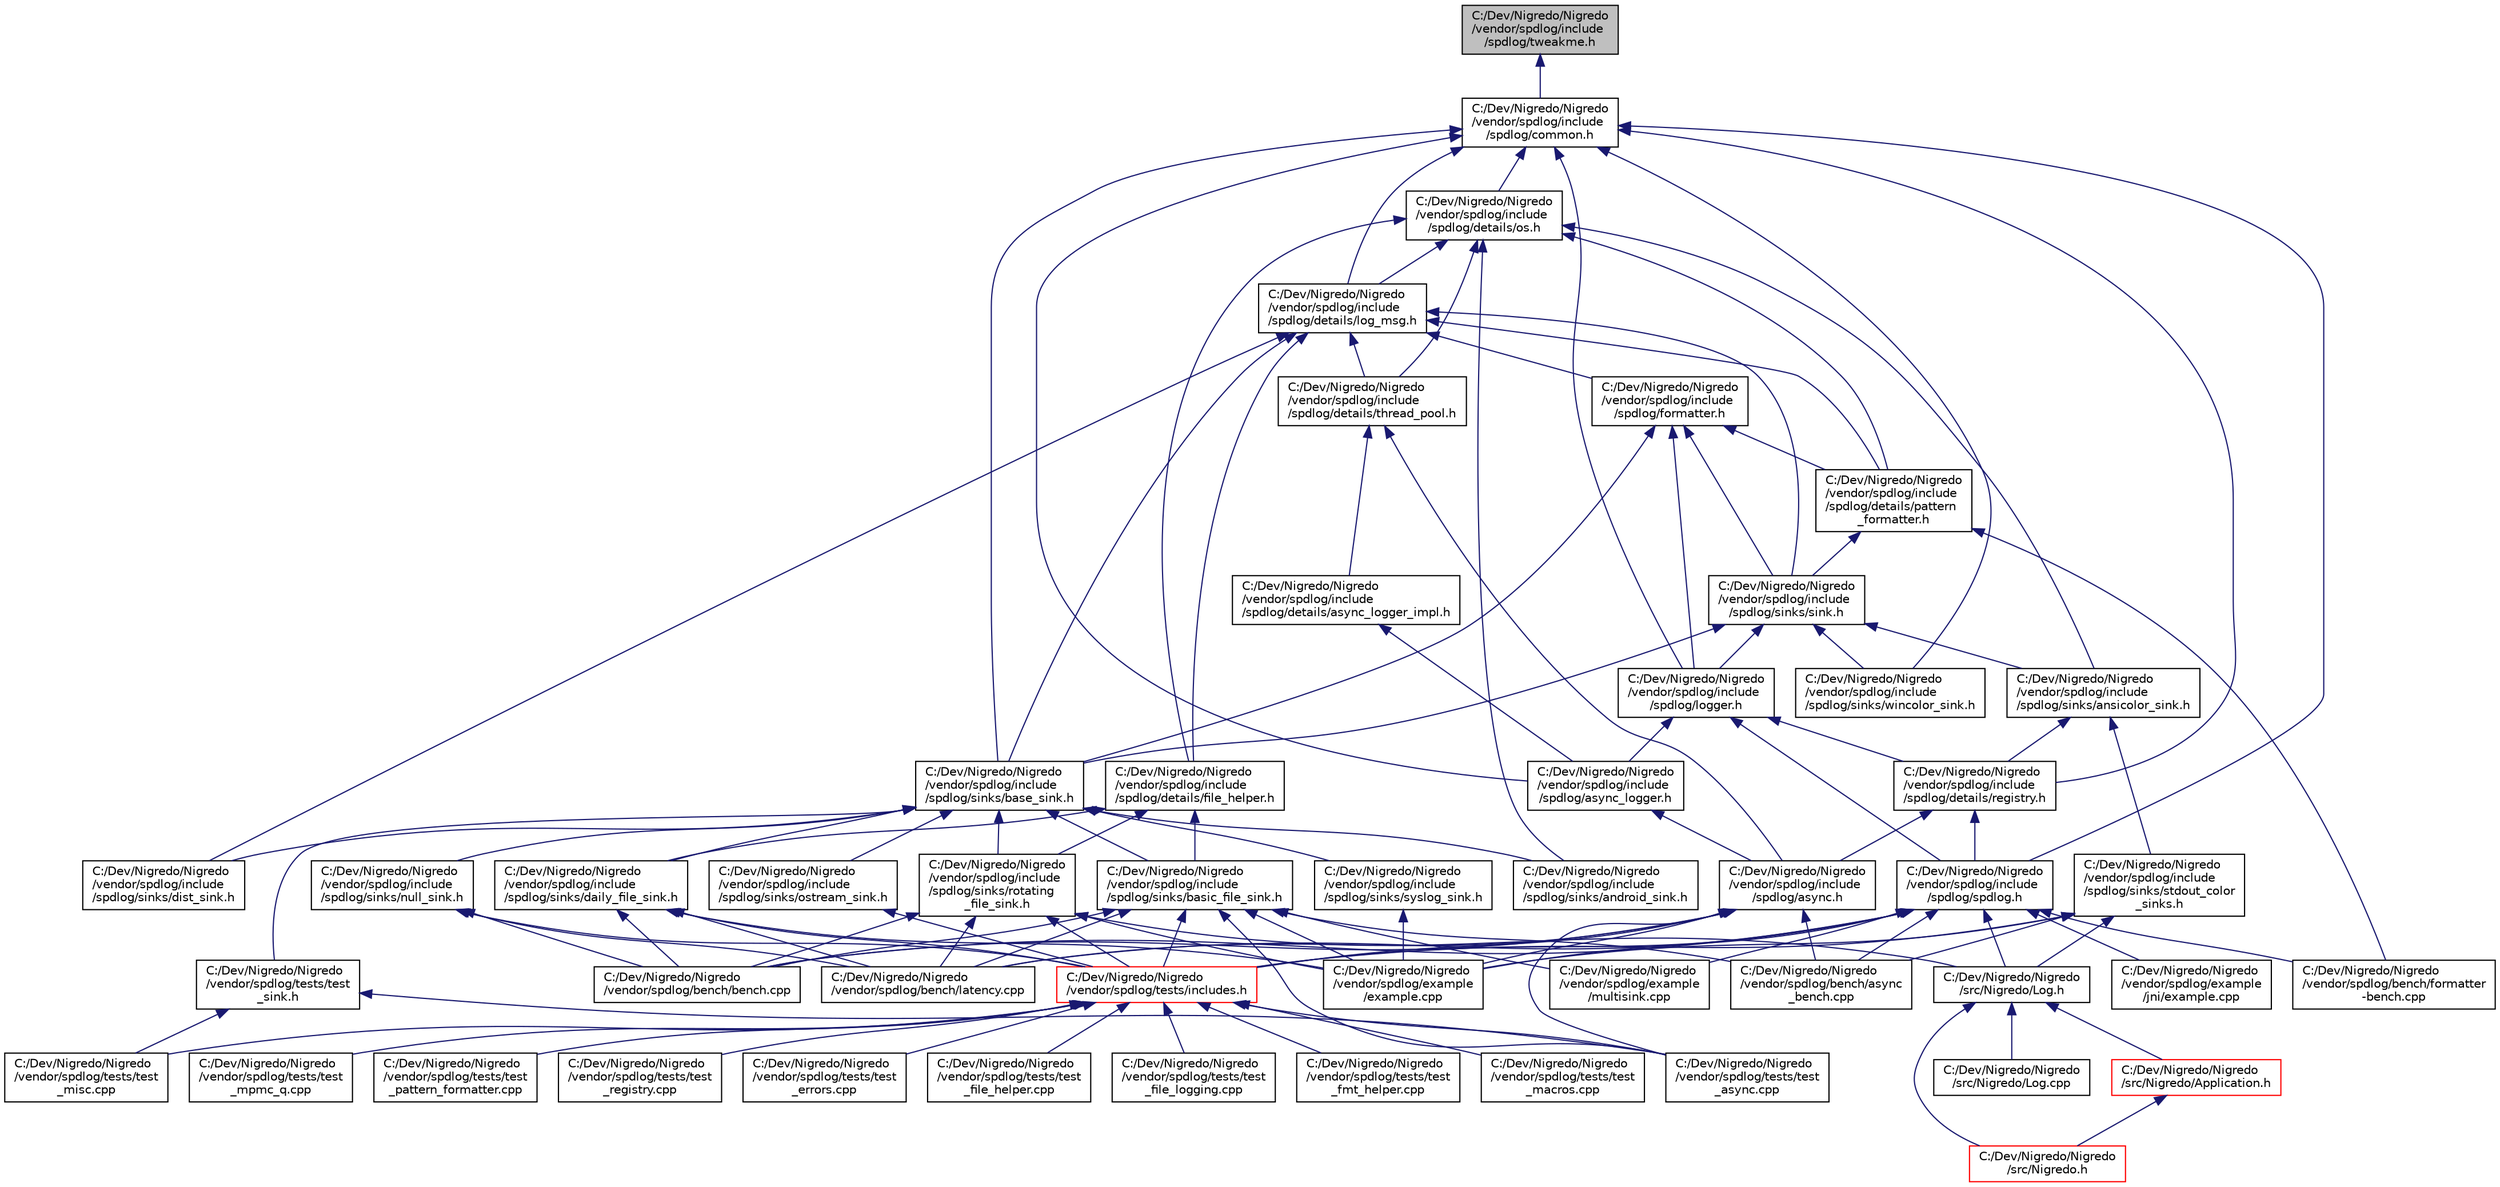 digraph "C:/Dev/Nigredo/Nigredo/vendor/spdlog/include/spdlog/tweakme.h"
{
  edge [fontname="Helvetica",fontsize="10",labelfontname="Helvetica",labelfontsize="10"];
  node [fontname="Helvetica",fontsize="10",shape=record];
  Node1 [label="C:/Dev/Nigredo/Nigredo\l/vendor/spdlog/include\l/spdlog/tweakme.h",height=0.2,width=0.4,color="black", fillcolor="grey75", style="filled" fontcolor="black"];
  Node1 -> Node2 [dir="back",color="midnightblue",fontsize="10",style="solid",fontname="Helvetica"];
  Node2 [label="C:/Dev/Nigredo/Nigredo\l/vendor/spdlog/include\l/spdlog/common.h",height=0.2,width=0.4,color="black", fillcolor="white", style="filled",URL="$common_8h.html"];
  Node2 -> Node3 [dir="back",color="midnightblue",fontsize="10",style="solid",fontname="Helvetica"];
  Node3 [label="C:/Dev/Nigredo/Nigredo\l/vendor/spdlog/include\l/spdlog/async_logger.h",height=0.2,width=0.4,color="black", fillcolor="white", style="filled",URL="$async__logger_8h.html"];
  Node3 -> Node4 [dir="back",color="midnightblue",fontsize="10",style="solid",fontname="Helvetica"];
  Node4 [label="C:/Dev/Nigredo/Nigredo\l/vendor/spdlog/include\l/spdlog/async.h",height=0.2,width=0.4,color="black", fillcolor="white", style="filled",URL="$async_8h.html"];
  Node4 -> Node5 [dir="back",color="midnightblue",fontsize="10",style="solid",fontname="Helvetica"];
  Node5 [label="C:/Dev/Nigredo/Nigredo\l/vendor/spdlog/bench/async\l_bench.cpp",height=0.2,width=0.4,color="black", fillcolor="white", style="filled",URL="$async__bench_8cpp.html"];
  Node4 -> Node6 [dir="back",color="midnightblue",fontsize="10",style="solid",fontname="Helvetica"];
  Node6 [label="C:/Dev/Nigredo/Nigredo\l/vendor/spdlog/bench/bench.cpp",height=0.2,width=0.4,color="black", fillcolor="white", style="filled",URL="$bench_8cpp.html"];
  Node4 -> Node7 [dir="back",color="midnightblue",fontsize="10",style="solid",fontname="Helvetica"];
  Node7 [label="C:/Dev/Nigredo/Nigredo\l/vendor/spdlog/bench/latency.cpp",height=0.2,width=0.4,color="black", fillcolor="white", style="filled",URL="$latency_8cpp.html"];
  Node4 -> Node8 [dir="back",color="midnightblue",fontsize="10",style="solid",fontname="Helvetica"];
  Node8 [label="C:/Dev/Nigredo/Nigredo\l/vendor/spdlog/example\l/example.cpp",height=0.2,width=0.4,color="black", fillcolor="white", style="filled",URL="$example_8cpp.html"];
  Node4 -> Node9 [dir="back",color="midnightblue",fontsize="10",style="solid",fontname="Helvetica"];
  Node9 [label="C:/Dev/Nigredo/Nigredo\l/vendor/spdlog/tests/includes.h",height=0.2,width=0.4,color="red", fillcolor="white", style="filled",URL="$includes_8h.html"];
  Node9 -> Node10 [dir="back",color="midnightblue",fontsize="10",style="solid",fontname="Helvetica"];
  Node10 [label="C:/Dev/Nigredo/Nigredo\l/vendor/spdlog/tests/test\l_async.cpp",height=0.2,width=0.4,color="black", fillcolor="white", style="filled",URL="$test__async_8cpp.html"];
  Node9 -> Node11 [dir="back",color="midnightblue",fontsize="10",style="solid",fontname="Helvetica"];
  Node11 [label="C:/Dev/Nigredo/Nigredo\l/vendor/spdlog/tests/test\l_errors.cpp",height=0.2,width=0.4,color="black", fillcolor="white", style="filled",URL="$test__errors_8cpp.html"];
  Node9 -> Node12 [dir="back",color="midnightblue",fontsize="10",style="solid",fontname="Helvetica"];
  Node12 [label="C:/Dev/Nigredo/Nigredo\l/vendor/spdlog/tests/test\l_file_helper.cpp",height=0.2,width=0.4,color="black", fillcolor="white", style="filled",URL="$test__file__helper_8cpp.html"];
  Node9 -> Node13 [dir="back",color="midnightblue",fontsize="10",style="solid",fontname="Helvetica"];
  Node13 [label="C:/Dev/Nigredo/Nigredo\l/vendor/spdlog/tests/test\l_file_logging.cpp",height=0.2,width=0.4,color="black", fillcolor="white", style="filled",URL="$test__file__logging_8cpp.html"];
  Node9 -> Node14 [dir="back",color="midnightblue",fontsize="10",style="solid",fontname="Helvetica"];
  Node14 [label="C:/Dev/Nigredo/Nigredo\l/vendor/spdlog/tests/test\l_fmt_helper.cpp",height=0.2,width=0.4,color="black", fillcolor="white", style="filled",URL="$test__fmt__helper_8cpp.html"];
  Node9 -> Node15 [dir="back",color="midnightblue",fontsize="10",style="solid",fontname="Helvetica"];
  Node15 [label="C:/Dev/Nigredo/Nigredo\l/vendor/spdlog/tests/test\l_macros.cpp",height=0.2,width=0.4,color="black", fillcolor="white", style="filled",URL="$test__macros_8cpp.html"];
  Node9 -> Node16 [dir="back",color="midnightblue",fontsize="10",style="solid",fontname="Helvetica"];
  Node16 [label="C:/Dev/Nigredo/Nigredo\l/vendor/spdlog/tests/test\l_misc.cpp",height=0.2,width=0.4,color="black", fillcolor="white", style="filled",URL="$test__misc_8cpp.html"];
  Node9 -> Node17 [dir="back",color="midnightblue",fontsize="10",style="solid",fontname="Helvetica"];
  Node17 [label="C:/Dev/Nigredo/Nigredo\l/vendor/spdlog/tests/test\l_mpmc_q.cpp",height=0.2,width=0.4,color="black", fillcolor="white", style="filled",URL="$test__mpmc__q_8cpp.html"];
  Node9 -> Node18 [dir="back",color="midnightblue",fontsize="10",style="solid",fontname="Helvetica"];
  Node18 [label="C:/Dev/Nigredo/Nigredo\l/vendor/spdlog/tests/test\l_pattern_formatter.cpp",height=0.2,width=0.4,color="black", fillcolor="white", style="filled",URL="$test__pattern__formatter_8cpp.html"];
  Node9 -> Node19 [dir="back",color="midnightblue",fontsize="10",style="solid",fontname="Helvetica"];
  Node19 [label="C:/Dev/Nigredo/Nigredo\l/vendor/spdlog/tests/test\l_registry.cpp",height=0.2,width=0.4,color="black", fillcolor="white", style="filled",URL="$test__registry_8cpp.html"];
  Node4 -> Node10 [dir="back",color="midnightblue",fontsize="10",style="solid",fontname="Helvetica"];
  Node2 -> Node20 [dir="back",color="midnightblue",fontsize="10",style="solid",fontname="Helvetica"];
  Node20 [label="C:/Dev/Nigredo/Nigredo\l/vendor/spdlog/include\l/spdlog/details/log_msg.h",height=0.2,width=0.4,color="black", fillcolor="white", style="filled",URL="$log__msg_8h.html"];
  Node20 -> Node21 [dir="back",color="midnightblue",fontsize="10",style="solid",fontname="Helvetica"];
  Node21 [label="C:/Dev/Nigredo/Nigredo\l/vendor/spdlog/include\l/spdlog/details/file_helper.h",height=0.2,width=0.4,color="black", fillcolor="white", style="filled",URL="$file__helper_8h.html"];
  Node21 -> Node22 [dir="back",color="midnightblue",fontsize="10",style="solid",fontname="Helvetica"];
  Node22 [label="C:/Dev/Nigredo/Nigredo\l/vendor/spdlog/include\l/spdlog/sinks/basic_file_sink.h",height=0.2,width=0.4,color="black", fillcolor="white", style="filled",URL="$basic__file__sink_8h.html"];
  Node22 -> Node5 [dir="back",color="midnightblue",fontsize="10",style="solid",fontname="Helvetica"];
  Node22 -> Node6 [dir="back",color="midnightblue",fontsize="10",style="solid",fontname="Helvetica"];
  Node22 -> Node7 [dir="back",color="midnightblue",fontsize="10",style="solid",fontname="Helvetica"];
  Node22 -> Node8 [dir="back",color="midnightblue",fontsize="10",style="solid",fontname="Helvetica"];
  Node22 -> Node23 [dir="back",color="midnightblue",fontsize="10",style="solid",fontname="Helvetica"];
  Node23 [label="C:/Dev/Nigredo/Nigredo\l/vendor/spdlog/example\l/multisink.cpp",height=0.2,width=0.4,color="black", fillcolor="white", style="filled",URL="$multisink_8cpp.html"];
  Node22 -> Node9 [dir="back",color="midnightblue",fontsize="10",style="solid",fontname="Helvetica"];
  Node22 -> Node10 [dir="back",color="midnightblue",fontsize="10",style="solid",fontname="Helvetica"];
  Node21 -> Node24 [dir="back",color="midnightblue",fontsize="10",style="solid",fontname="Helvetica"];
  Node24 [label="C:/Dev/Nigredo/Nigredo\l/vendor/spdlog/include\l/spdlog/sinks/daily_file_sink.h",height=0.2,width=0.4,color="black", fillcolor="white", style="filled",URL="$daily__file__sink_8h.html"];
  Node24 -> Node6 [dir="back",color="midnightblue",fontsize="10",style="solid",fontname="Helvetica"];
  Node24 -> Node7 [dir="back",color="midnightblue",fontsize="10",style="solid",fontname="Helvetica"];
  Node24 -> Node8 [dir="back",color="midnightblue",fontsize="10",style="solid",fontname="Helvetica"];
  Node24 -> Node9 [dir="back",color="midnightblue",fontsize="10",style="solid",fontname="Helvetica"];
  Node21 -> Node25 [dir="back",color="midnightblue",fontsize="10",style="solid",fontname="Helvetica"];
  Node25 [label="C:/Dev/Nigredo/Nigredo\l/vendor/spdlog/include\l/spdlog/sinks/rotating\l_file_sink.h",height=0.2,width=0.4,color="black", fillcolor="white", style="filled",URL="$rotating__file__sink_8h.html"];
  Node25 -> Node26 [dir="back",color="midnightblue",fontsize="10",style="solid",fontname="Helvetica"];
  Node26 [label="C:/Dev/Nigredo/Nigredo\l/src/Nigredo/Log.h",height=0.2,width=0.4,color="black", fillcolor="white", style="filled",URL="$_log_8h.html"];
  Node26 -> Node27 [dir="back",color="midnightblue",fontsize="10",style="solid",fontname="Helvetica"];
  Node27 [label="C:/Dev/Nigredo/Nigredo\l/src/Nigredo/Application.h",height=0.2,width=0.4,color="red", fillcolor="white", style="filled",URL="$_application_8h.html"];
  Node27 -> Node28 [dir="back",color="midnightblue",fontsize="10",style="solid",fontname="Helvetica"];
  Node28 [label="C:/Dev/Nigredo/Nigredo\l/src/Nigredo.h",height=0.2,width=0.4,color="red", fillcolor="white", style="filled",URL="$_nigredo_8h.html"];
  Node26 -> Node29 [dir="back",color="midnightblue",fontsize="10",style="solid",fontname="Helvetica"];
  Node29 [label="C:/Dev/Nigredo/Nigredo\l/src/Nigredo/Log.cpp",height=0.2,width=0.4,color="black", fillcolor="white", style="filled",URL="$_log_8cpp.html"];
  Node26 -> Node28 [dir="back",color="midnightblue",fontsize="10",style="solid",fontname="Helvetica"];
  Node25 -> Node6 [dir="back",color="midnightblue",fontsize="10",style="solid",fontname="Helvetica"];
  Node25 -> Node7 [dir="back",color="midnightblue",fontsize="10",style="solid",fontname="Helvetica"];
  Node25 -> Node8 [dir="back",color="midnightblue",fontsize="10",style="solid",fontname="Helvetica"];
  Node25 -> Node9 [dir="back",color="midnightblue",fontsize="10",style="solid",fontname="Helvetica"];
  Node20 -> Node30 [dir="back",color="midnightblue",fontsize="10",style="solid",fontname="Helvetica"];
  Node30 [label="C:/Dev/Nigredo/Nigredo\l/vendor/spdlog/include\l/spdlog/details/pattern\l_formatter.h",height=0.2,width=0.4,color="black", fillcolor="white", style="filled",URL="$pattern__formatter_8h.html"];
  Node30 -> Node31 [dir="back",color="midnightblue",fontsize="10",style="solid",fontname="Helvetica"];
  Node31 [label="C:/Dev/Nigredo/Nigredo\l/vendor/spdlog/bench/formatter\l-bench.cpp",height=0.2,width=0.4,color="black", fillcolor="white", style="filled",URL="$formatter-bench_8cpp.html"];
  Node30 -> Node32 [dir="back",color="midnightblue",fontsize="10",style="solid",fontname="Helvetica"];
  Node32 [label="C:/Dev/Nigredo/Nigredo\l/vendor/spdlog/include\l/spdlog/sinks/sink.h",height=0.2,width=0.4,color="black", fillcolor="white", style="filled",URL="$sink_8h.html"];
  Node32 -> Node33 [dir="back",color="midnightblue",fontsize="10",style="solid",fontname="Helvetica"];
  Node33 [label="C:/Dev/Nigredo/Nigredo\l/vendor/spdlog/include\l/spdlog/logger.h",height=0.2,width=0.4,color="black", fillcolor="white", style="filled",URL="$logger_8h.html"];
  Node33 -> Node3 [dir="back",color="midnightblue",fontsize="10",style="solid",fontname="Helvetica"];
  Node33 -> Node34 [dir="back",color="midnightblue",fontsize="10",style="solid",fontname="Helvetica"];
  Node34 [label="C:/Dev/Nigredo/Nigredo\l/vendor/spdlog/include\l/spdlog/details/registry.h",height=0.2,width=0.4,color="black", fillcolor="white", style="filled",URL="$registry_8h.html"];
  Node34 -> Node4 [dir="back",color="midnightblue",fontsize="10",style="solid",fontname="Helvetica"];
  Node34 -> Node35 [dir="back",color="midnightblue",fontsize="10",style="solid",fontname="Helvetica"];
  Node35 [label="C:/Dev/Nigredo/Nigredo\l/vendor/spdlog/include\l/spdlog/spdlog.h",height=0.2,width=0.4,color="black", fillcolor="white", style="filled",URL="$spdlog_8h.html"];
  Node35 -> Node26 [dir="back",color="midnightblue",fontsize="10",style="solid",fontname="Helvetica"];
  Node35 -> Node5 [dir="back",color="midnightblue",fontsize="10",style="solid",fontname="Helvetica"];
  Node35 -> Node6 [dir="back",color="midnightblue",fontsize="10",style="solid",fontname="Helvetica"];
  Node35 -> Node31 [dir="back",color="midnightblue",fontsize="10",style="solid",fontname="Helvetica"];
  Node35 -> Node7 [dir="back",color="midnightblue",fontsize="10",style="solid",fontname="Helvetica"];
  Node35 -> Node8 [dir="back",color="midnightblue",fontsize="10",style="solid",fontname="Helvetica"];
  Node35 -> Node36 [dir="back",color="midnightblue",fontsize="10",style="solid",fontname="Helvetica"];
  Node36 [label="C:/Dev/Nigredo/Nigredo\l/vendor/spdlog/example\l/jni/example.cpp",height=0.2,width=0.4,color="black", fillcolor="white", style="filled",URL="$jni_2example_8cpp.html"];
  Node35 -> Node23 [dir="back",color="midnightblue",fontsize="10",style="solid",fontname="Helvetica"];
  Node35 -> Node9 [dir="back",color="midnightblue",fontsize="10",style="solid",fontname="Helvetica"];
  Node33 -> Node35 [dir="back",color="midnightblue",fontsize="10",style="solid",fontname="Helvetica"];
  Node32 -> Node37 [dir="back",color="midnightblue",fontsize="10",style="solid",fontname="Helvetica"];
  Node37 [label="C:/Dev/Nigredo/Nigredo\l/vendor/spdlog/include\l/spdlog/sinks/ansicolor_sink.h",height=0.2,width=0.4,color="black", fillcolor="white", style="filled",URL="$ansicolor__sink_8h.html"];
  Node37 -> Node34 [dir="back",color="midnightblue",fontsize="10",style="solid",fontname="Helvetica"];
  Node37 -> Node38 [dir="back",color="midnightblue",fontsize="10",style="solid",fontname="Helvetica"];
  Node38 [label="C:/Dev/Nigredo/Nigredo\l/vendor/spdlog/include\l/spdlog/sinks/stdout_color\l_sinks.h",height=0.2,width=0.4,color="black", fillcolor="white", style="filled",URL="$stdout__color__sinks_8h.html"];
  Node38 -> Node26 [dir="back",color="midnightblue",fontsize="10",style="solid",fontname="Helvetica"];
  Node38 -> Node5 [dir="back",color="midnightblue",fontsize="10",style="solid",fontname="Helvetica"];
  Node38 -> Node8 [dir="back",color="midnightblue",fontsize="10",style="solid",fontname="Helvetica"];
  Node38 -> Node9 [dir="back",color="midnightblue",fontsize="10",style="solid",fontname="Helvetica"];
  Node32 -> Node39 [dir="back",color="midnightblue",fontsize="10",style="solid",fontname="Helvetica"];
  Node39 [label="C:/Dev/Nigredo/Nigredo\l/vendor/spdlog/include\l/spdlog/sinks/base_sink.h",height=0.2,width=0.4,color="black", fillcolor="white", style="filled",URL="$base__sink_8h.html"];
  Node39 -> Node40 [dir="back",color="midnightblue",fontsize="10",style="solid",fontname="Helvetica"];
  Node40 [label="C:/Dev/Nigredo/Nigredo\l/vendor/spdlog/include\l/spdlog/sinks/android_sink.h",height=0.2,width=0.4,color="black", fillcolor="white", style="filled",URL="$android__sink_8h.html"];
  Node39 -> Node22 [dir="back",color="midnightblue",fontsize="10",style="solid",fontname="Helvetica"];
  Node39 -> Node24 [dir="back",color="midnightblue",fontsize="10",style="solid",fontname="Helvetica"];
  Node39 -> Node41 [dir="back",color="midnightblue",fontsize="10",style="solid",fontname="Helvetica"];
  Node41 [label="C:/Dev/Nigredo/Nigredo\l/vendor/spdlog/include\l/spdlog/sinks/dist_sink.h",height=0.2,width=0.4,color="black", fillcolor="white", style="filled",URL="$dist__sink_8h.html"];
  Node39 -> Node42 [dir="back",color="midnightblue",fontsize="10",style="solid",fontname="Helvetica"];
  Node42 [label="C:/Dev/Nigredo/Nigredo\l/vendor/spdlog/include\l/spdlog/sinks/null_sink.h",height=0.2,width=0.4,color="black", fillcolor="white", style="filled",URL="$null__sink_8h.html"];
  Node42 -> Node6 [dir="back",color="midnightblue",fontsize="10",style="solid",fontname="Helvetica"];
  Node42 -> Node7 [dir="back",color="midnightblue",fontsize="10",style="solid",fontname="Helvetica"];
  Node42 -> Node9 [dir="back",color="midnightblue",fontsize="10",style="solid",fontname="Helvetica"];
  Node39 -> Node43 [dir="back",color="midnightblue",fontsize="10",style="solid",fontname="Helvetica"];
  Node43 [label="C:/Dev/Nigredo/Nigredo\l/vendor/spdlog/include\l/spdlog/sinks/ostream_sink.h",height=0.2,width=0.4,color="black", fillcolor="white", style="filled",URL="$ostream__sink_8h.html"];
  Node43 -> Node9 [dir="back",color="midnightblue",fontsize="10",style="solid",fontname="Helvetica"];
  Node39 -> Node25 [dir="back",color="midnightblue",fontsize="10",style="solid",fontname="Helvetica"];
  Node39 -> Node44 [dir="back",color="midnightblue",fontsize="10",style="solid",fontname="Helvetica"];
  Node44 [label="C:/Dev/Nigredo/Nigredo\l/vendor/spdlog/include\l/spdlog/sinks/syslog_sink.h",height=0.2,width=0.4,color="black", fillcolor="white", style="filled",URL="$syslog__sink_8h.html"];
  Node44 -> Node8 [dir="back",color="midnightblue",fontsize="10",style="solid",fontname="Helvetica"];
  Node39 -> Node45 [dir="back",color="midnightblue",fontsize="10",style="solid",fontname="Helvetica"];
  Node45 [label="C:/Dev/Nigredo/Nigredo\l/vendor/spdlog/tests/test\l_sink.h",height=0.2,width=0.4,color="black", fillcolor="white", style="filled",URL="$test__sink_8h.html"];
  Node45 -> Node10 [dir="back",color="midnightblue",fontsize="10",style="solid",fontname="Helvetica"];
  Node45 -> Node16 [dir="back",color="midnightblue",fontsize="10",style="solid",fontname="Helvetica"];
  Node32 -> Node46 [dir="back",color="midnightblue",fontsize="10",style="solid",fontname="Helvetica"];
  Node46 [label="C:/Dev/Nigredo/Nigredo\l/vendor/spdlog/include\l/spdlog/sinks/wincolor_sink.h",height=0.2,width=0.4,color="black", fillcolor="white", style="filled",URL="$wincolor__sink_8h.html"];
  Node20 -> Node47 [dir="back",color="midnightblue",fontsize="10",style="solid",fontname="Helvetica"];
  Node47 [label="C:/Dev/Nigredo/Nigredo\l/vendor/spdlog/include\l/spdlog/details/thread_pool.h",height=0.2,width=0.4,color="black", fillcolor="white", style="filled",URL="$thread__pool_8h.html"];
  Node47 -> Node4 [dir="back",color="midnightblue",fontsize="10",style="solid",fontname="Helvetica"];
  Node47 -> Node48 [dir="back",color="midnightblue",fontsize="10",style="solid",fontname="Helvetica"];
  Node48 [label="C:/Dev/Nigredo/Nigredo\l/vendor/spdlog/include\l/spdlog/details/async_logger_impl.h",height=0.2,width=0.4,color="black", fillcolor="white", style="filled",URL="$async__logger__impl_8h.html"];
  Node48 -> Node3 [dir="back",color="midnightblue",fontsize="10",style="solid",fontname="Helvetica"];
  Node20 -> Node49 [dir="back",color="midnightblue",fontsize="10",style="solid",fontname="Helvetica"];
  Node49 [label="C:/Dev/Nigredo/Nigredo\l/vendor/spdlog/include\l/spdlog/formatter.h",height=0.2,width=0.4,color="black", fillcolor="white", style="filled",URL="$formatter_8h.html"];
  Node49 -> Node30 [dir="back",color="midnightblue",fontsize="10",style="solid",fontname="Helvetica"];
  Node49 -> Node33 [dir="back",color="midnightblue",fontsize="10",style="solid",fontname="Helvetica"];
  Node49 -> Node39 [dir="back",color="midnightblue",fontsize="10",style="solid",fontname="Helvetica"];
  Node49 -> Node32 [dir="back",color="midnightblue",fontsize="10",style="solid",fontname="Helvetica"];
  Node20 -> Node39 [dir="back",color="midnightblue",fontsize="10",style="solid",fontname="Helvetica"];
  Node20 -> Node41 [dir="back",color="midnightblue",fontsize="10",style="solid",fontname="Helvetica"];
  Node20 -> Node32 [dir="back",color="midnightblue",fontsize="10",style="solid",fontname="Helvetica"];
  Node2 -> Node50 [dir="back",color="midnightblue",fontsize="10",style="solid",fontname="Helvetica"];
  Node50 [label="C:/Dev/Nigredo/Nigredo\l/vendor/spdlog/include\l/spdlog/details/os.h",height=0.2,width=0.4,color="black", fillcolor="white", style="filled",URL="$os_8h.html"];
  Node50 -> Node21 [dir="back",color="midnightblue",fontsize="10",style="solid",fontname="Helvetica"];
  Node50 -> Node20 [dir="back",color="midnightblue",fontsize="10",style="solid",fontname="Helvetica"];
  Node50 -> Node30 [dir="back",color="midnightblue",fontsize="10",style="solid",fontname="Helvetica"];
  Node50 -> Node47 [dir="back",color="midnightblue",fontsize="10",style="solid",fontname="Helvetica"];
  Node50 -> Node40 [dir="back",color="midnightblue",fontsize="10",style="solid",fontname="Helvetica"];
  Node50 -> Node37 [dir="back",color="midnightblue",fontsize="10",style="solid",fontname="Helvetica"];
  Node2 -> Node34 [dir="back",color="midnightblue",fontsize="10",style="solid",fontname="Helvetica"];
  Node2 -> Node33 [dir="back",color="midnightblue",fontsize="10",style="solid",fontname="Helvetica"];
  Node2 -> Node39 [dir="back",color="midnightblue",fontsize="10",style="solid",fontname="Helvetica"];
  Node2 -> Node46 [dir="back",color="midnightblue",fontsize="10",style="solid",fontname="Helvetica"];
  Node2 -> Node35 [dir="back",color="midnightblue",fontsize="10",style="solid",fontname="Helvetica"];
}
